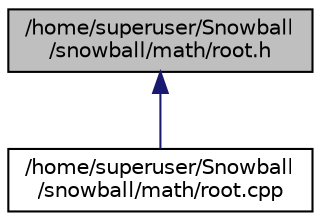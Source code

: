 digraph "/home/superuser/Snowball/snowball/math/root.h"
{
  edge [fontname="Helvetica",fontsize="10",labelfontname="Helvetica",labelfontsize="10"];
  node [fontname="Helvetica",fontsize="10",shape=record];
  Node1 [label="/home/superuser/Snowball\l/snowball/math/root.h",height=0.2,width=0.4,color="black", fillcolor="grey75", style="filled", fontcolor="black"];
  Node1 -> Node2 [dir="back",color="midnightblue",fontsize="10",style="solid",fontname="Helvetica"];
  Node2 [label="/home/superuser/Snowball\l/snowball/math/root.cpp",height=0.2,width=0.4,color="black", fillcolor="white", style="filled",URL="$root_8cpp.html"];
}
